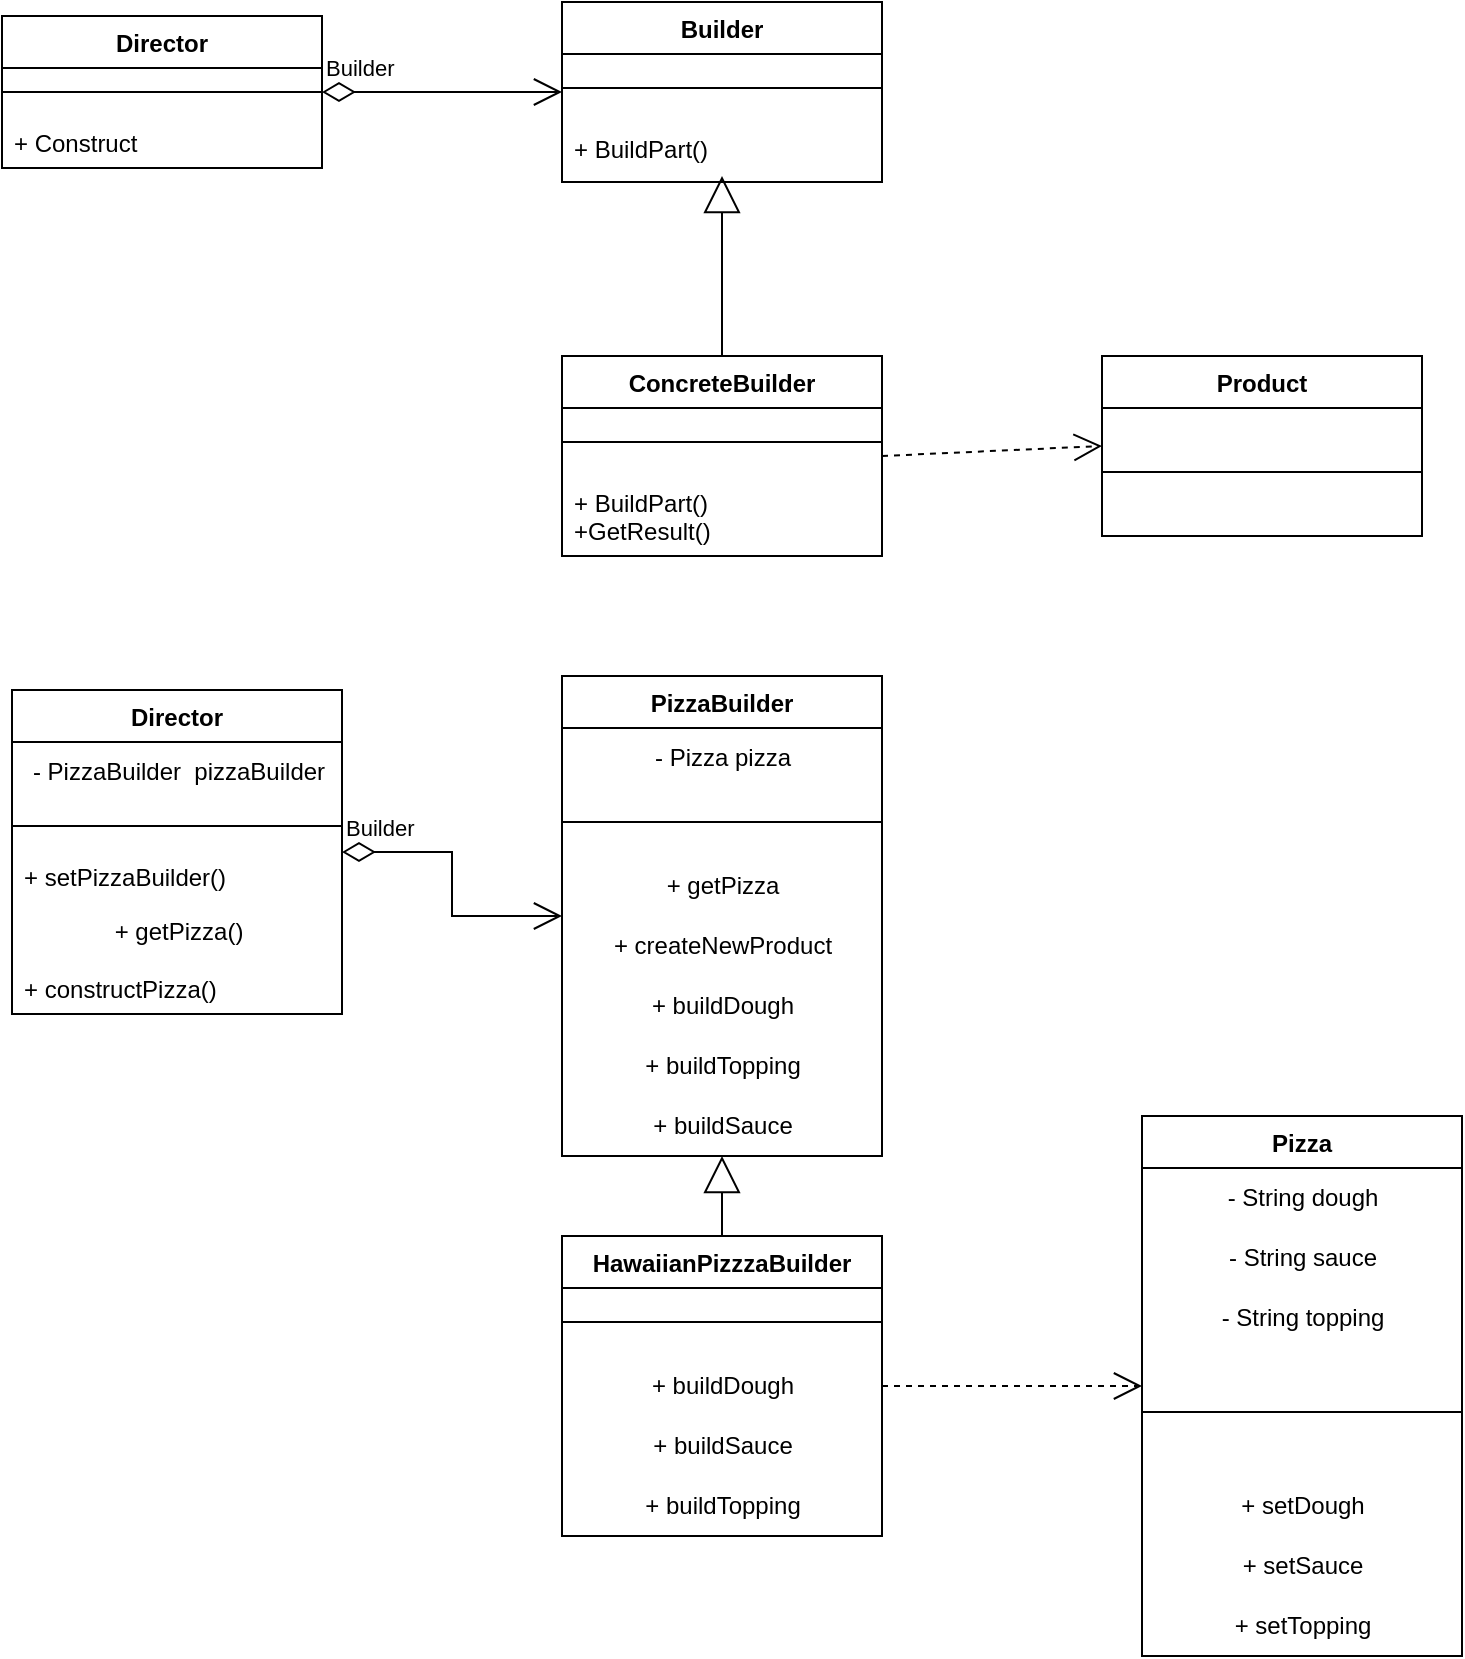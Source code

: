 <mxfile version="21.7.2" type="device">
  <diagram name="Страница — 1" id="GtY7QD3ruqKQ9av6u05S">
    <mxGraphModel dx="794" dy="702" grid="1" gridSize="10" guides="1" tooltips="1" connect="1" arrows="1" fold="1" page="1" pageScale="1" pageWidth="827" pageHeight="1169" math="0" shadow="0">
      <root>
        <mxCell id="0" />
        <mxCell id="1" parent="0" />
        <mxCell id="T4wRJMNuX9WnETXWMikF-1" value="Product" style="swimlane;fontStyle=1;align=center;verticalAlign=top;childLayout=stackLayout;horizontal=1;startSize=26;horizontalStack=0;resizeParent=1;resizeParentMax=0;resizeLast=0;collapsible=1;marginBottom=0;whiteSpace=wrap;html=1;" vertex="1" parent="1">
          <mxGeometry x="590" y="320" width="160" height="90" as="geometry" />
        </mxCell>
        <mxCell id="T4wRJMNuX9WnETXWMikF-3" value="" style="line;strokeWidth=1;fillColor=none;align=left;verticalAlign=middle;spacingTop=-1;spacingLeft=3;spacingRight=3;rotatable=0;labelPosition=right;points=[];portConstraint=eastwest;strokeColor=inherit;" vertex="1" parent="T4wRJMNuX9WnETXWMikF-1">
          <mxGeometry y="26" width="160" height="64" as="geometry" />
        </mxCell>
        <mxCell id="T4wRJMNuX9WnETXWMikF-9" value="ConcreteBuilder" style="swimlane;fontStyle=1;align=center;verticalAlign=top;childLayout=stackLayout;horizontal=1;startSize=26;horizontalStack=0;resizeParent=1;resizeParentMax=0;resizeLast=0;collapsible=1;marginBottom=0;whiteSpace=wrap;html=1;" vertex="1" parent="1">
          <mxGeometry x="320" y="320" width="160" height="100" as="geometry" />
        </mxCell>
        <mxCell id="T4wRJMNuX9WnETXWMikF-11" value="" style="line;strokeWidth=1;fillColor=none;align=left;verticalAlign=middle;spacingTop=-1;spacingLeft=3;spacingRight=3;rotatable=0;labelPosition=right;points=[];portConstraint=eastwest;strokeColor=inherit;" vertex="1" parent="T4wRJMNuX9WnETXWMikF-9">
          <mxGeometry y="26" width="160" height="34" as="geometry" />
        </mxCell>
        <mxCell id="T4wRJMNuX9WnETXWMikF-12" value="+ BuildPart()&lt;br&gt;+GetResult()" style="text;strokeColor=none;fillColor=none;align=left;verticalAlign=top;spacingLeft=4;spacingRight=4;overflow=hidden;rotatable=0;points=[[0,0.5],[1,0.5]];portConstraint=eastwest;whiteSpace=wrap;html=1;" vertex="1" parent="T4wRJMNuX9WnETXWMikF-9">
          <mxGeometry y="60" width="160" height="40" as="geometry" />
        </mxCell>
        <mxCell id="T4wRJMNuX9WnETXWMikF-13" value="Builder" style="swimlane;fontStyle=1;align=center;verticalAlign=top;childLayout=stackLayout;horizontal=1;startSize=26;horizontalStack=0;resizeParent=1;resizeParentMax=0;resizeLast=0;collapsible=1;marginBottom=0;whiteSpace=wrap;html=1;" vertex="1" parent="1">
          <mxGeometry x="320" y="143" width="160" height="90" as="geometry" />
        </mxCell>
        <mxCell id="T4wRJMNuX9WnETXWMikF-14" value="" style="line;strokeWidth=1;fillColor=none;align=left;verticalAlign=middle;spacingTop=-1;spacingLeft=3;spacingRight=3;rotatable=0;labelPosition=right;points=[];portConstraint=eastwest;strokeColor=inherit;" vertex="1" parent="T4wRJMNuX9WnETXWMikF-13">
          <mxGeometry y="26" width="160" height="34" as="geometry" />
        </mxCell>
        <mxCell id="T4wRJMNuX9WnETXWMikF-15" value="+ BuildPart()" style="text;strokeColor=none;fillColor=none;align=left;verticalAlign=top;spacingLeft=4;spacingRight=4;overflow=hidden;rotatable=0;points=[[0,0.5],[1,0.5]];portConstraint=eastwest;whiteSpace=wrap;html=1;" vertex="1" parent="T4wRJMNuX9WnETXWMikF-13">
          <mxGeometry y="60" width="160" height="30" as="geometry" />
        </mxCell>
        <mxCell id="T4wRJMNuX9WnETXWMikF-16" value="Director" style="swimlane;fontStyle=1;align=center;verticalAlign=top;childLayout=stackLayout;horizontal=1;startSize=26;horizontalStack=0;resizeParent=1;resizeParentMax=0;resizeLast=0;collapsible=1;marginBottom=0;whiteSpace=wrap;html=1;" vertex="1" parent="1">
          <mxGeometry x="40" y="150" width="160" height="76" as="geometry" />
        </mxCell>
        <mxCell id="T4wRJMNuX9WnETXWMikF-18" value="" style="line;strokeWidth=1;fillColor=none;align=left;verticalAlign=middle;spacingTop=-1;spacingLeft=3;spacingRight=3;rotatable=0;labelPosition=right;points=[];portConstraint=eastwest;strokeColor=inherit;" vertex="1" parent="T4wRJMNuX9WnETXWMikF-16">
          <mxGeometry y="26" width="160" height="24" as="geometry" />
        </mxCell>
        <mxCell id="T4wRJMNuX9WnETXWMikF-19" value="+ Construct" style="text;strokeColor=none;fillColor=none;align=left;verticalAlign=top;spacingLeft=4;spacingRight=4;overflow=hidden;rotatable=0;points=[[0,0.5],[1,0.5]];portConstraint=eastwest;whiteSpace=wrap;html=1;" vertex="1" parent="T4wRJMNuX9WnETXWMikF-16">
          <mxGeometry y="50" width="160" height="26" as="geometry" />
        </mxCell>
        <mxCell id="T4wRJMNuX9WnETXWMikF-20" value="Builder" style="endArrow=open;html=1;endSize=12;startArrow=diamondThin;startSize=14;startFill=0;edgeStyle=orthogonalEdgeStyle;align=left;verticalAlign=bottom;rounded=0;exitX=1;exitY=0.5;exitDx=0;exitDy=0;entryX=0;entryY=0.5;entryDx=0;entryDy=0;" edge="1" parent="1" source="T4wRJMNuX9WnETXWMikF-16" target="T4wRJMNuX9WnETXWMikF-13">
          <mxGeometry x="-1" y="3" relative="1" as="geometry">
            <mxPoint x="190" y="280" as="sourcePoint" />
            <mxPoint x="350" y="280" as="targetPoint" />
          </mxGeometry>
        </mxCell>
        <mxCell id="T4wRJMNuX9WnETXWMikF-21" value="" style="endArrow=block;endSize=16;endFill=0;html=1;rounded=0;exitX=0.5;exitY=0;exitDx=0;exitDy=0;" edge="1" parent="1" source="T4wRJMNuX9WnETXWMikF-9">
          <mxGeometry width="160" relative="1" as="geometry">
            <mxPoint x="410" y="310" as="sourcePoint" />
            <mxPoint x="400" y="230" as="targetPoint" />
          </mxGeometry>
        </mxCell>
        <mxCell id="T4wRJMNuX9WnETXWMikF-22" value="" style="endArrow=open;endSize=12;dashed=1;html=1;rounded=0;entryX=0;entryY=0.5;entryDx=0;entryDy=0;exitX=1;exitY=0.5;exitDx=0;exitDy=0;" edge="1" parent="1" source="T4wRJMNuX9WnETXWMikF-9" target="T4wRJMNuX9WnETXWMikF-1">
          <mxGeometry width="160" relative="1" as="geometry">
            <mxPoint x="410" y="360" as="sourcePoint" />
            <mxPoint x="570" y="360" as="targetPoint" />
          </mxGeometry>
        </mxCell>
        <mxCell id="T4wRJMNuX9WnETXWMikF-23" value="Pizza" style="swimlane;fontStyle=1;align=center;verticalAlign=top;childLayout=stackLayout;horizontal=1;startSize=26;horizontalStack=0;resizeParent=1;resizeParentMax=0;resizeLast=0;collapsible=1;marginBottom=0;whiteSpace=wrap;html=1;" vertex="1" parent="1">
          <mxGeometry x="610" y="700" width="160" height="270" as="geometry" />
        </mxCell>
        <mxCell id="T4wRJMNuX9WnETXWMikF-37" value="- String dough" style="text;html=1;align=center;verticalAlign=middle;resizable=0;points=[];autosize=1;strokeColor=none;fillColor=none;" vertex="1" parent="T4wRJMNuX9WnETXWMikF-23">
          <mxGeometry y="26" width="160" height="30" as="geometry" />
        </mxCell>
        <mxCell id="T4wRJMNuX9WnETXWMikF-52" value="- String sauce" style="text;html=1;align=center;verticalAlign=middle;resizable=0;points=[];autosize=1;strokeColor=none;fillColor=none;" vertex="1" parent="T4wRJMNuX9WnETXWMikF-23">
          <mxGeometry y="56" width="160" height="30" as="geometry" />
        </mxCell>
        <mxCell id="T4wRJMNuX9WnETXWMikF-53" value="- String topping" style="text;html=1;align=center;verticalAlign=middle;resizable=0;points=[];autosize=1;strokeColor=none;fillColor=none;" vertex="1" parent="T4wRJMNuX9WnETXWMikF-23">
          <mxGeometry y="86" width="160" height="30" as="geometry" />
        </mxCell>
        <mxCell id="T4wRJMNuX9WnETXWMikF-24" value="" style="line;strokeWidth=1;fillColor=none;align=left;verticalAlign=middle;spacingTop=-1;spacingLeft=3;spacingRight=3;rotatable=0;labelPosition=right;points=[];portConstraint=eastwest;strokeColor=inherit;" vertex="1" parent="T4wRJMNuX9WnETXWMikF-23">
          <mxGeometry y="116" width="160" height="64" as="geometry" />
        </mxCell>
        <mxCell id="T4wRJMNuX9WnETXWMikF-54" value="+ setDough" style="text;html=1;align=center;verticalAlign=middle;resizable=0;points=[];autosize=1;strokeColor=none;fillColor=none;" vertex="1" parent="T4wRJMNuX9WnETXWMikF-23">
          <mxGeometry y="180" width="160" height="30" as="geometry" />
        </mxCell>
        <mxCell id="T4wRJMNuX9WnETXWMikF-56" value="+ setSauce" style="text;html=1;align=center;verticalAlign=middle;resizable=0;points=[];autosize=1;strokeColor=none;fillColor=none;" vertex="1" parent="T4wRJMNuX9WnETXWMikF-23">
          <mxGeometry y="210" width="160" height="30" as="geometry" />
        </mxCell>
        <mxCell id="T4wRJMNuX9WnETXWMikF-55" value="+ setTopping" style="text;html=1;align=center;verticalAlign=middle;resizable=0;points=[];autosize=1;strokeColor=none;fillColor=none;" vertex="1" parent="T4wRJMNuX9WnETXWMikF-23">
          <mxGeometry y="240" width="160" height="30" as="geometry" />
        </mxCell>
        <mxCell id="T4wRJMNuX9WnETXWMikF-25" value="HawaiianPizzzaBuilder" style="swimlane;fontStyle=1;align=center;verticalAlign=top;childLayout=stackLayout;horizontal=1;startSize=26;horizontalStack=0;resizeParent=1;resizeParentMax=0;resizeLast=0;collapsible=1;marginBottom=0;whiteSpace=wrap;html=1;" vertex="1" parent="1">
          <mxGeometry x="320" y="760" width="160" height="150" as="geometry" />
        </mxCell>
        <mxCell id="T4wRJMNuX9WnETXWMikF-26" value="" style="line;strokeWidth=1;fillColor=none;align=left;verticalAlign=middle;spacingTop=-1;spacingLeft=3;spacingRight=3;rotatable=0;labelPosition=right;points=[];portConstraint=eastwest;strokeColor=inherit;" vertex="1" parent="T4wRJMNuX9WnETXWMikF-25">
          <mxGeometry y="26" width="160" height="34" as="geometry" />
        </mxCell>
        <mxCell id="T4wRJMNuX9WnETXWMikF-57" value="+ buildDough" style="text;html=1;align=center;verticalAlign=middle;resizable=0;points=[];autosize=1;strokeColor=none;fillColor=none;" vertex="1" parent="T4wRJMNuX9WnETXWMikF-25">
          <mxGeometry y="60" width="160" height="30" as="geometry" />
        </mxCell>
        <mxCell id="T4wRJMNuX9WnETXWMikF-58" value="+ buildSauce" style="text;html=1;align=center;verticalAlign=middle;resizable=0;points=[];autosize=1;strokeColor=none;fillColor=none;" vertex="1" parent="T4wRJMNuX9WnETXWMikF-25">
          <mxGeometry y="90" width="160" height="30" as="geometry" />
        </mxCell>
        <mxCell id="T4wRJMNuX9WnETXWMikF-59" value="+ buildTopping" style="text;html=1;align=center;verticalAlign=middle;resizable=0;points=[];autosize=1;strokeColor=none;fillColor=none;" vertex="1" parent="T4wRJMNuX9WnETXWMikF-25">
          <mxGeometry y="120" width="160" height="30" as="geometry" />
        </mxCell>
        <mxCell id="T4wRJMNuX9WnETXWMikF-28" value="PizzaBuilder" style="swimlane;fontStyle=1;align=center;verticalAlign=top;childLayout=stackLayout;horizontal=1;startSize=26;horizontalStack=0;resizeParent=1;resizeParentMax=0;resizeLast=0;collapsible=1;marginBottom=0;whiteSpace=wrap;html=1;" vertex="1" parent="1">
          <mxGeometry x="320" y="480" width="160" height="240" as="geometry" />
        </mxCell>
        <mxCell id="T4wRJMNuX9WnETXWMikF-60" value="- Pizza pizza" style="text;html=1;align=center;verticalAlign=middle;resizable=0;points=[];autosize=1;strokeColor=none;fillColor=none;" vertex="1" parent="T4wRJMNuX9WnETXWMikF-28">
          <mxGeometry y="26" width="160" height="30" as="geometry" />
        </mxCell>
        <mxCell id="T4wRJMNuX9WnETXWMikF-29" value="" style="line;strokeWidth=1;fillColor=none;align=left;verticalAlign=middle;spacingTop=-1;spacingLeft=3;spacingRight=3;rotatable=0;labelPosition=right;points=[];portConstraint=eastwest;strokeColor=inherit;" vertex="1" parent="T4wRJMNuX9WnETXWMikF-28">
          <mxGeometry y="56" width="160" height="34" as="geometry" />
        </mxCell>
        <mxCell id="T4wRJMNuX9WnETXWMikF-63" value="+ getPizza" style="text;html=1;align=center;verticalAlign=middle;resizable=0;points=[];autosize=1;strokeColor=none;fillColor=none;" vertex="1" parent="T4wRJMNuX9WnETXWMikF-28">
          <mxGeometry y="90" width="160" height="30" as="geometry" />
        </mxCell>
        <mxCell id="T4wRJMNuX9WnETXWMikF-61" value="+ createNewProduct" style="text;html=1;align=center;verticalAlign=middle;resizable=0;points=[];autosize=1;strokeColor=none;fillColor=none;" vertex="1" parent="T4wRJMNuX9WnETXWMikF-28">
          <mxGeometry y="120" width="160" height="30" as="geometry" />
        </mxCell>
        <mxCell id="T4wRJMNuX9WnETXWMikF-64" value="+ buildDough" style="text;html=1;align=center;verticalAlign=middle;resizable=0;points=[];autosize=1;strokeColor=none;fillColor=none;" vertex="1" parent="T4wRJMNuX9WnETXWMikF-28">
          <mxGeometry y="150" width="160" height="30" as="geometry" />
        </mxCell>
        <mxCell id="T4wRJMNuX9WnETXWMikF-66" value="+ buildTopping" style="text;html=1;align=center;verticalAlign=middle;resizable=0;points=[];autosize=1;strokeColor=none;fillColor=none;" vertex="1" parent="T4wRJMNuX9WnETXWMikF-28">
          <mxGeometry y="180" width="160" height="30" as="geometry" />
        </mxCell>
        <mxCell id="T4wRJMNuX9WnETXWMikF-65" value="+ buildSauce" style="text;html=1;align=center;verticalAlign=middle;resizable=0;points=[];autosize=1;strokeColor=none;fillColor=none;" vertex="1" parent="T4wRJMNuX9WnETXWMikF-28">
          <mxGeometry y="210" width="160" height="30" as="geometry" />
        </mxCell>
        <mxCell id="T4wRJMNuX9WnETXWMikF-31" value="Director" style="swimlane;fontStyle=1;align=center;verticalAlign=top;childLayout=stackLayout;horizontal=1;startSize=26;horizontalStack=0;resizeParent=1;resizeParentMax=0;resizeLast=0;collapsible=1;marginBottom=0;whiteSpace=wrap;html=1;" vertex="1" parent="1">
          <mxGeometry x="45" y="487" width="165" height="162" as="geometry" />
        </mxCell>
        <mxCell id="T4wRJMNuX9WnETXWMikF-67" value="- PizzaBuilder&amp;nbsp; pizzaBuilder" style="text;html=1;align=center;verticalAlign=middle;resizable=0;points=[];autosize=1;strokeColor=none;fillColor=none;" vertex="1" parent="T4wRJMNuX9WnETXWMikF-31">
          <mxGeometry y="26" width="165" height="30" as="geometry" />
        </mxCell>
        <mxCell id="T4wRJMNuX9WnETXWMikF-32" value="" style="line;strokeWidth=1;fillColor=none;align=left;verticalAlign=middle;spacingTop=-1;spacingLeft=3;spacingRight=3;rotatable=0;labelPosition=right;points=[];portConstraint=eastwest;strokeColor=inherit;" vertex="1" parent="T4wRJMNuX9WnETXWMikF-31">
          <mxGeometry y="56" width="165" height="24" as="geometry" />
        </mxCell>
        <mxCell id="T4wRJMNuX9WnETXWMikF-33" value="+ setPizzaBuilder()" style="text;strokeColor=none;fillColor=none;align=left;verticalAlign=top;spacingLeft=4;spacingRight=4;overflow=hidden;rotatable=0;points=[[0,0.5],[1,0.5]];portConstraint=eastwest;whiteSpace=wrap;html=1;" vertex="1" parent="T4wRJMNuX9WnETXWMikF-31">
          <mxGeometry y="80" width="165" height="26" as="geometry" />
        </mxCell>
        <mxCell id="T4wRJMNuX9WnETXWMikF-69" value="+ getPizza()" style="text;html=1;align=center;verticalAlign=middle;resizable=0;points=[];autosize=1;strokeColor=none;fillColor=none;" vertex="1" parent="T4wRJMNuX9WnETXWMikF-31">
          <mxGeometry y="106" width="165" height="30" as="geometry" />
        </mxCell>
        <mxCell id="T4wRJMNuX9WnETXWMikF-68" value="+ constructPizza()" style="text;strokeColor=none;fillColor=none;align=left;verticalAlign=top;spacingLeft=4;spacingRight=4;overflow=hidden;rotatable=0;points=[[0,0.5],[1,0.5]];portConstraint=eastwest;whiteSpace=wrap;html=1;" vertex="1" parent="T4wRJMNuX9WnETXWMikF-31">
          <mxGeometry y="136" width="165" height="26" as="geometry" />
        </mxCell>
        <mxCell id="T4wRJMNuX9WnETXWMikF-34" value="Builder" style="endArrow=open;html=1;endSize=12;startArrow=diamondThin;startSize=14;startFill=0;edgeStyle=orthogonalEdgeStyle;align=left;verticalAlign=bottom;rounded=0;exitX=1;exitY=0.5;exitDx=0;exitDy=0;entryX=0;entryY=0.5;entryDx=0;entryDy=0;" edge="1" parent="1" source="T4wRJMNuX9WnETXWMikF-31" target="T4wRJMNuX9WnETXWMikF-28">
          <mxGeometry x="-1" y="3" relative="1" as="geometry">
            <mxPoint x="195" y="617" as="sourcePoint" />
            <mxPoint x="355" y="617" as="targetPoint" />
          </mxGeometry>
        </mxCell>
        <mxCell id="T4wRJMNuX9WnETXWMikF-36" value="" style="endArrow=open;endSize=12;dashed=1;html=1;rounded=0;entryX=0;entryY=0.5;entryDx=0;entryDy=0;exitX=1;exitY=0.5;exitDx=0;exitDy=0;" edge="1" parent="1" source="T4wRJMNuX9WnETXWMikF-25" target="T4wRJMNuX9WnETXWMikF-23">
          <mxGeometry width="160" relative="1" as="geometry">
            <mxPoint x="415" y="697" as="sourcePoint" />
            <mxPoint x="575" y="697" as="targetPoint" />
          </mxGeometry>
        </mxCell>
        <mxCell id="T4wRJMNuX9WnETXWMikF-62" value="" style="endArrow=block;endSize=16;endFill=0;html=1;rounded=0;exitX=0.5;exitY=0;exitDx=0;exitDy=0;" edge="1" parent="1" source="T4wRJMNuX9WnETXWMikF-25">
          <mxGeometry width="160" relative="1" as="geometry">
            <mxPoint x="405" y="657" as="sourcePoint" />
            <mxPoint x="400" y="720" as="targetPoint" />
          </mxGeometry>
        </mxCell>
      </root>
    </mxGraphModel>
  </diagram>
</mxfile>
